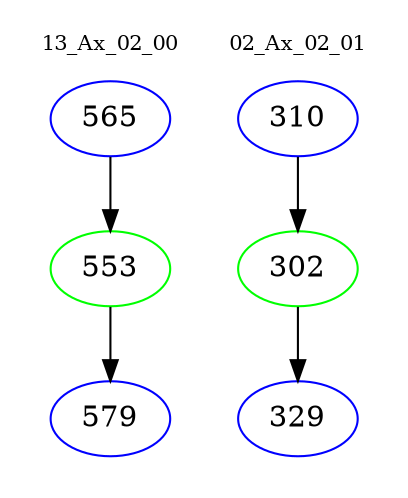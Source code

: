 digraph{
subgraph cluster_0 {
color = white
label = "13_Ax_02_00";
fontsize=10;
T0_565 [label="565", color="blue"]
T0_565 -> T0_553 [color="black"]
T0_553 [label="553", color="green"]
T0_553 -> T0_579 [color="black"]
T0_579 [label="579", color="blue"]
}
subgraph cluster_1 {
color = white
label = "02_Ax_02_01";
fontsize=10;
T1_310 [label="310", color="blue"]
T1_310 -> T1_302 [color="black"]
T1_302 [label="302", color="green"]
T1_302 -> T1_329 [color="black"]
T1_329 [label="329", color="blue"]
}
}
